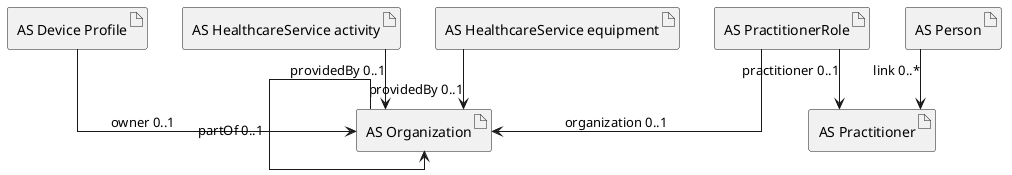 @startuml

skinparam linetype ortho

artifact "AS Device Profile" as device
artifact "AS HealthcareService activity" as healthcareserviceActivity
artifact "AS HealthcareService equipment" as healthcareserviceEquipment
artifact "AS Organization" as organization
artifact "AS Person" as person
artifact "AS Practitioner" as practitioner
artifact "AS PractitionerRole" as practitionerrole

url of device is  [[StructureDefinition-as-device.html]]
url of healthcareserviceActivity is  [[StructureDefinition-as-healthcareservice-healthcare-activity.html]]
url of healthcareserviceEquipment is  [[StructureDefinition-as-healthcareservice-social-equipment.html]]
url of organization [[StructureDefinition-as-organization.html]]
url of person [[StructureDefinition-as-person.html]]
url of practitioner [[StructureDefinition-as-practitioner.html]]
url of practitionerrole [[StructureDefinition-as-practitionerrole.html]]

' ##########
' # Device #
' ##########
device --> organization : owner 0..1


' #############################
' # healthcareserviceActivity #
' #############################
healthcareserviceActivity --> organization : providedBy 0..1

' ##############################
' # healthcareserviceEquipment #
' ##############################
healthcareserviceEquipment --> organization : providedBy 0..1


' ################
' # organization #
' ################
organization --> organization : partOf 0..1

' ##########
' # person #
' ##########
person --> practitioner : link 0..*


' ####################
' # practitionerrole #
' ####################

' organization
practitionerrole --> organization : organization 0..1

' practitioner
practitionerrole --> practitioner : practitioner 0..1


@enduml